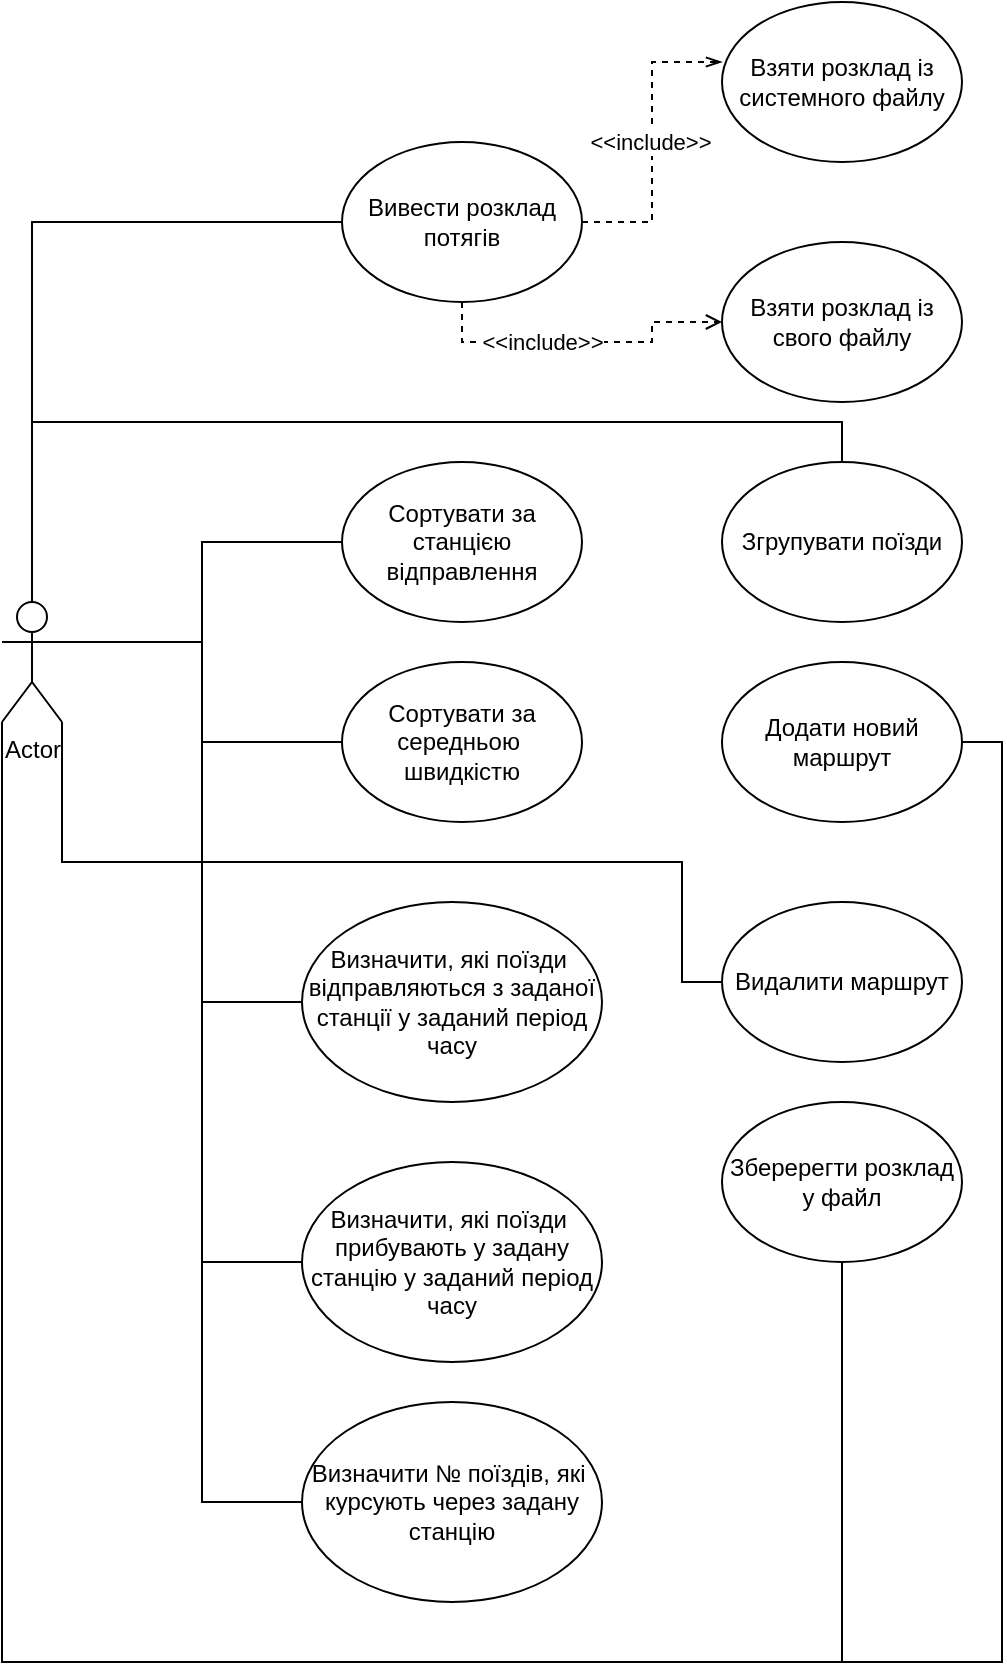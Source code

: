 <mxfile version="22.1.0" type="device">
  <diagram name="Сторінка-1" id="Z4KhiN_MX3Fi-sCQgkAt">
    <mxGraphModel dx="1614" dy="925" grid="1" gridSize="10" guides="1" tooltips="1" connect="1" arrows="1" fold="1" page="1" pageScale="1" pageWidth="827" pageHeight="1169" math="0" shadow="0">
      <root>
        <mxCell id="0" />
        <mxCell id="1" parent="0" />
        <mxCell id="czkbjbAyjHGsx-T5HPh4-1" value="Actor" style="shape=umlActor;verticalLabelPosition=bottom;verticalAlign=top;html=1;outlineConnect=0;" vertex="1" parent="1">
          <mxGeometry x="80" y="390" width="30" height="60" as="geometry" />
        </mxCell>
        <mxCell id="czkbjbAyjHGsx-T5HPh4-4" value="Сортувати за станцією відправлення" style="ellipse;whiteSpace=wrap;html=1;" vertex="1" parent="1">
          <mxGeometry x="250" y="320" width="120" height="80" as="geometry" />
        </mxCell>
        <mxCell id="czkbjbAyjHGsx-T5HPh4-5" value="Сортувати за середньою&amp;nbsp; швидкістю" style="ellipse;whiteSpace=wrap;html=1;" vertex="1" parent="1">
          <mxGeometry x="250" y="420" width="120" height="80" as="geometry" />
        </mxCell>
        <mxCell id="czkbjbAyjHGsx-T5HPh4-6" value="Визначити, які поїзди&amp;nbsp; відправляються з заданої станції у заданий період часу" style="ellipse;whiteSpace=wrap;html=1;" vertex="1" parent="1">
          <mxGeometry x="230" y="540" width="150" height="100" as="geometry" />
        </mxCell>
        <mxCell id="czkbjbAyjHGsx-T5HPh4-7" value="Визначити, які поїзди&amp;nbsp; прибувають у задану станцію у заданий період часу" style="ellipse;whiteSpace=wrap;html=1;" vertex="1" parent="1">
          <mxGeometry x="230" y="670" width="150" height="100" as="geometry" />
        </mxCell>
        <mxCell id="czkbjbAyjHGsx-T5HPh4-8" value="Визначити № поїздів, які&amp;nbsp; курсують через задану станцію" style="ellipse;whiteSpace=wrap;html=1;" vertex="1" parent="1">
          <mxGeometry x="230" y="790" width="150" height="100" as="geometry" />
        </mxCell>
        <mxCell id="czkbjbAyjHGsx-T5HPh4-9" value="Згрупувати поїзди" style="ellipse;whiteSpace=wrap;html=1;" vertex="1" parent="1">
          <mxGeometry x="440" y="320" width="120" height="80" as="geometry" />
        </mxCell>
        <mxCell id="czkbjbAyjHGsx-T5HPh4-26" style="edgeStyle=orthogonalEdgeStyle;rounded=0;orthogonalLoop=1;jettySize=auto;html=1;exitX=1;exitY=0.5;exitDx=0;exitDy=0;entryX=0;entryY=1;entryDx=0;entryDy=0;entryPerimeter=0;endArrow=none;endFill=0;" edge="1" parent="1" source="czkbjbAyjHGsx-T5HPh4-10" target="czkbjbAyjHGsx-T5HPh4-1">
          <mxGeometry relative="1" as="geometry">
            <mxPoint x="600" y="980" as="targetPoint" />
            <Array as="points">
              <mxPoint x="580" y="460" />
              <mxPoint x="580" y="920" />
              <mxPoint x="80" y="920" />
            </Array>
          </mxGeometry>
        </mxCell>
        <mxCell id="czkbjbAyjHGsx-T5HPh4-10" value="Додати новий маршрут" style="ellipse;whiteSpace=wrap;html=1;" vertex="1" parent="1">
          <mxGeometry x="440" y="420" width="120" height="80" as="geometry" />
        </mxCell>
        <mxCell id="czkbjbAyjHGsx-T5HPh4-11" value="Видалити маршрут" style="ellipse;whiteSpace=wrap;html=1;" vertex="1" parent="1">
          <mxGeometry x="440" y="540" width="120" height="80" as="geometry" />
        </mxCell>
        <mxCell id="czkbjbAyjHGsx-T5HPh4-31" style="edgeStyle=orthogonalEdgeStyle;rounded=0;orthogonalLoop=1;jettySize=auto;html=1;exitX=0.5;exitY=1;exitDx=0;exitDy=0;entryX=0;entryY=0.5;entryDx=0;entryDy=0;dashed=1;endArrow=open;endFill=0;" edge="1" parent="1" source="czkbjbAyjHGsx-T5HPh4-12" target="czkbjbAyjHGsx-T5HPh4-14">
          <mxGeometry relative="1" as="geometry" />
        </mxCell>
        <mxCell id="czkbjbAyjHGsx-T5HPh4-12" value="Вивести розклад потягів" style="ellipse;whiteSpace=wrap;html=1;" vertex="1" parent="1">
          <mxGeometry x="250" y="160" width="120" height="80" as="geometry" />
        </mxCell>
        <mxCell id="czkbjbAyjHGsx-T5HPh4-13" value="Взяти розклад із системного файлу" style="ellipse;whiteSpace=wrap;html=1;" vertex="1" parent="1">
          <mxGeometry x="440" y="90" width="120" height="80" as="geometry" />
        </mxCell>
        <mxCell id="czkbjbAyjHGsx-T5HPh4-14" value="Взяти розклад із свого файлу" style="ellipse;whiteSpace=wrap;html=1;" vertex="1" parent="1">
          <mxGeometry x="440" y="210" width="120" height="80" as="geometry" />
        </mxCell>
        <mxCell id="czkbjbAyjHGsx-T5HPh4-15" value="Зберерегти розклад у файл" style="ellipse;whiteSpace=wrap;html=1;" vertex="1" parent="1">
          <mxGeometry x="440" y="640" width="120" height="80" as="geometry" />
        </mxCell>
        <mxCell id="czkbjbAyjHGsx-T5HPh4-16" style="edgeStyle=orthogonalEdgeStyle;rounded=0;orthogonalLoop=1;jettySize=auto;html=1;exitX=0;exitY=0.5;exitDx=0;exitDy=0;entryX=0.5;entryY=0;entryDx=0;entryDy=0;entryPerimeter=0;endArrow=none;endFill=0;" edge="1" parent="1" source="czkbjbAyjHGsx-T5HPh4-12" target="czkbjbAyjHGsx-T5HPh4-1">
          <mxGeometry relative="1" as="geometry" />
        </mxCell>
        <mxCell id="czkbjbAyjHGsx-T5HPh4-17" style="edgeStyle=orthogonalEdgeStyle;rounded=0;orthogonalLoop=1;jettySize=auto;html=1;exitX=0;exitY=0.5;exitDx=0;exitDy=0;entryX=1;entryY=0.333;entryDx=0;entryDy=0;entryPerimeter=0;endArrow=none;endFill=0;" edge="1" parent="1" source="czkbjbAyjHGsx-T5HPh4-4" target="czkbjbAyjHGsx-T5HPh4-1">
          <mxGeometry relative="1" as="geometry" />
        </mxCell>
        <mxCell id="czkbjbAyjHGsx-T5HPh4-18" style="edgeStyle=orthogonalEdgeStyle;rounded=0;orthogonalLoop=1;jettySize=auto;html=1;exitX=0;exitY=0.5;exitDx=0;exitDy=0;entryX=1;entryY=0.333;entryDx=0;entryDy=0;entryPerimeter=0;endArrow=none;endFill=0;" edge="1" parent="1" source="czkbjbAyjHGsx-T5HPh4-5" target="czkbjbAyjHGsx-T5HPh4-1">
          <mxGeometry relative="1" as="geometry" />
        </mxCell>
        <mxCell id="czkbjbAyjHGsx-T5HPh4-19" style="edgeStyle=orthogonalEdgeStyle;rounded=0;orthogonalLoop=1;jettySize=auto;html=1;exitX=0;exitY=0.5;exitDx=0;exitDy=0;entryX=1;entryY=0.333;entryDx=0;entryDy=0;entryPerimeter=0;endArrow=none;endFill=0;" edge="1" parent="1" source="czkbjbAyjHGsx-T5HPh4-6" target="czkbjbAyjHGsx-T5HPh4-1">
          <mxGeometry relative="1" as="geometry">
            <Array as="points">
              <mxPoint x="180" y="590" />
              <mxPoint x="180" y="410" />
            </Array>
          </mxGeometry>
        </mxCell>
        <mxCell id="czkbjbAyjHGsx-T5HPh4-20" style="edgeStyle=orthogonalEdgeStyle;rounded=0;orthogonalLoop=1;jettySize=auto;html=1;exitX=0;exitY=0.5;exitDx=0;exitDy=0;entryX=1;entryY=0.333;entryDx=0;entryDy=0;entryPerimeter=0;endArrow=none;endFill=0;" edge="1" parent="1" source="czkbjbAyjHGsx-T5HPh4-7" target="czkbjbAyjHGsx-T5HPh4-1">
          <mxGeometry relative="1" as="geometry">
            <Array as="points">
              <mxPoint x="180" y="720" />
              <mxPoint x="180" y="410" />
            </Array>
          </mxGeometry>
        </mxCell>
        <mxCell id="czkbjbAyjHGsx-T5HPh4-21" style="edgeStyle=orthogonalEdgeStyle;rounded=0;orthogonalLoop=1;jettySize=auto;html=1;exitX=0;exitY=0.5;exitDx=0;exitDy=0;entryX=1;entryY=0.333;entryDx=0;entryDy=0;entryPerimeter=0;endArrow=none;endFill=0;" edge="1" parent="1" source="czkbjbAyjHGsx-T5HPh4-8" target="czkbjbAyjHGsx-T5HPh4-1">
          <mxGeometry relative="1" as="geometry">
            <Array as="points">
              <mxPoint x="180" y="840" />
              <mxPoint x="180" y="410" />
            </Array>
          </mxGeometry>
        </mxCell>
        <mxCell id="czkbjbAyjHGsx-T5HPh4-22" style="edgeStyle=orthogonalEdgeStyle;rounded=0;orthogonalLoop=1;jettySize=auto;html=1;exitX=0.5;exitY=0;exitDx=0;exitDy=0;entryX=0.5;entryY=0;entryDx=0;entryDy=0;entryPerimeter=0;endArrow=none;endFill=0;" edge="1" parent="1" source="czkbjbAyjHGsx-T5HPh4-9" target="czkbjbAyjHGsx-T5HPh4-1">
          <mxGeometry relative="1" as="geometry" />
        </mxCell>
        <mxCell id="czkbjbAyjHGsx-T5HPh4-23" style="edgeStyle=orthogonalEdgeStyle;rounded=0;orthogonalLoop=1;jettySize=auto;html=1;exitX=0.5;exitY=1;exitDx=0;exitDy=0;entryX=0;entryY=1;entryDx=0;entryDy=0;entryPerimeter=0;endArrow=none;endFill=0;" edge="1" parent="1" source="czkbjbAyjHGsx-T5HPh4-15" target="czkbjbAyjHGsx-T5HPh4-1">
          <mxGeometry relative="1" as="geometry">
            <Array as="points">
              <mxPoint x="500" y="920" />
              <mxPoint x="80" y="920" />
            </Array>
          </mxGeometry>
        </mxCell>
        <mxCell id="czkbjbAyjHGsx-T5HPh4-25" style="edgeStyle=orthogonalEdgeStyle;rounded=0;orthogonalLoop=1;jettySize=auto;html=1;exitX=0;exitY=0.5;exitDx=0;exitDy=0;entryX=1;entryY=1;entryDx=0;entryDy=0;entryPerimeter=0;endArrow=none;endFill=0;" edge="1" parent="1" source="czkbjbAyjHGsx-T5HPh4-11" target="czkbjbAyjHGsx-T5HPh4-1">
          <mxGeometry relative="1" as="geometry">
            <Array as="points">
              <mxPoint x="420" y="580" />
              <mxPoint x="420" y="520" />
              <mxPoint x="110" y="520" />
            </Array>
          </mxGeometry>
        </mxCell>
        <mxCell id="czkbjbAyjHGsx-T5HPh4-30" style="edgeStyle=orthogonalEdgeStyle;rounded=0;orthogonalLoop=1;jettySize=auto;html=1;exitX=1;exitY=0.5;exitDx=0;exitDy=0;entryX=0;entryY=0.375;entryDx=0;entryDy=0;entryPerimeter=0;dashed=1;endArrow=openThin;endFill=0;" edge="1" parent="1" source="czkbjbAyjHGsx-T5HPh4-12" target="czkbjbAyjHGsx-T5HPh4-13">
          <mxGeometry relative="1" as="geometry" />
        </mxCell>
        <mxCell id="czkbjbAyjHGsx-T5HPh4-32" value="&amp;lt;&amp;lt;include&amp;gt;&amp;gt;" style="edgeLabel;html=1;align=center;verticalAlign=middle;resizable=0;points=[];" vertex="1" connectable="0" parent="czkbjbAyjHGsx-T5HPh4-30">
          <mxGeometry y="1" relative="1" as="geometry">
            <mxPoint as="offset" />
          </mxGeometry>
        </mxCell>
        <mxCell id="czkbjbAyjHGsx-T5HPh4-33" value="&amp;lt;&amp;lt;include&amp;gt;&amp;gt;" style="edgeLabel;html=1;align=center;verticalAlign=middle;resizable=0;points=[];" vertex="1" connectable="0" parent="1">
          <mxGeometry x="350" y="260" as="geometry" />
        </mxCell>
      </root>
    </mxGraphModel>
  </diagram>
</mxfile>
